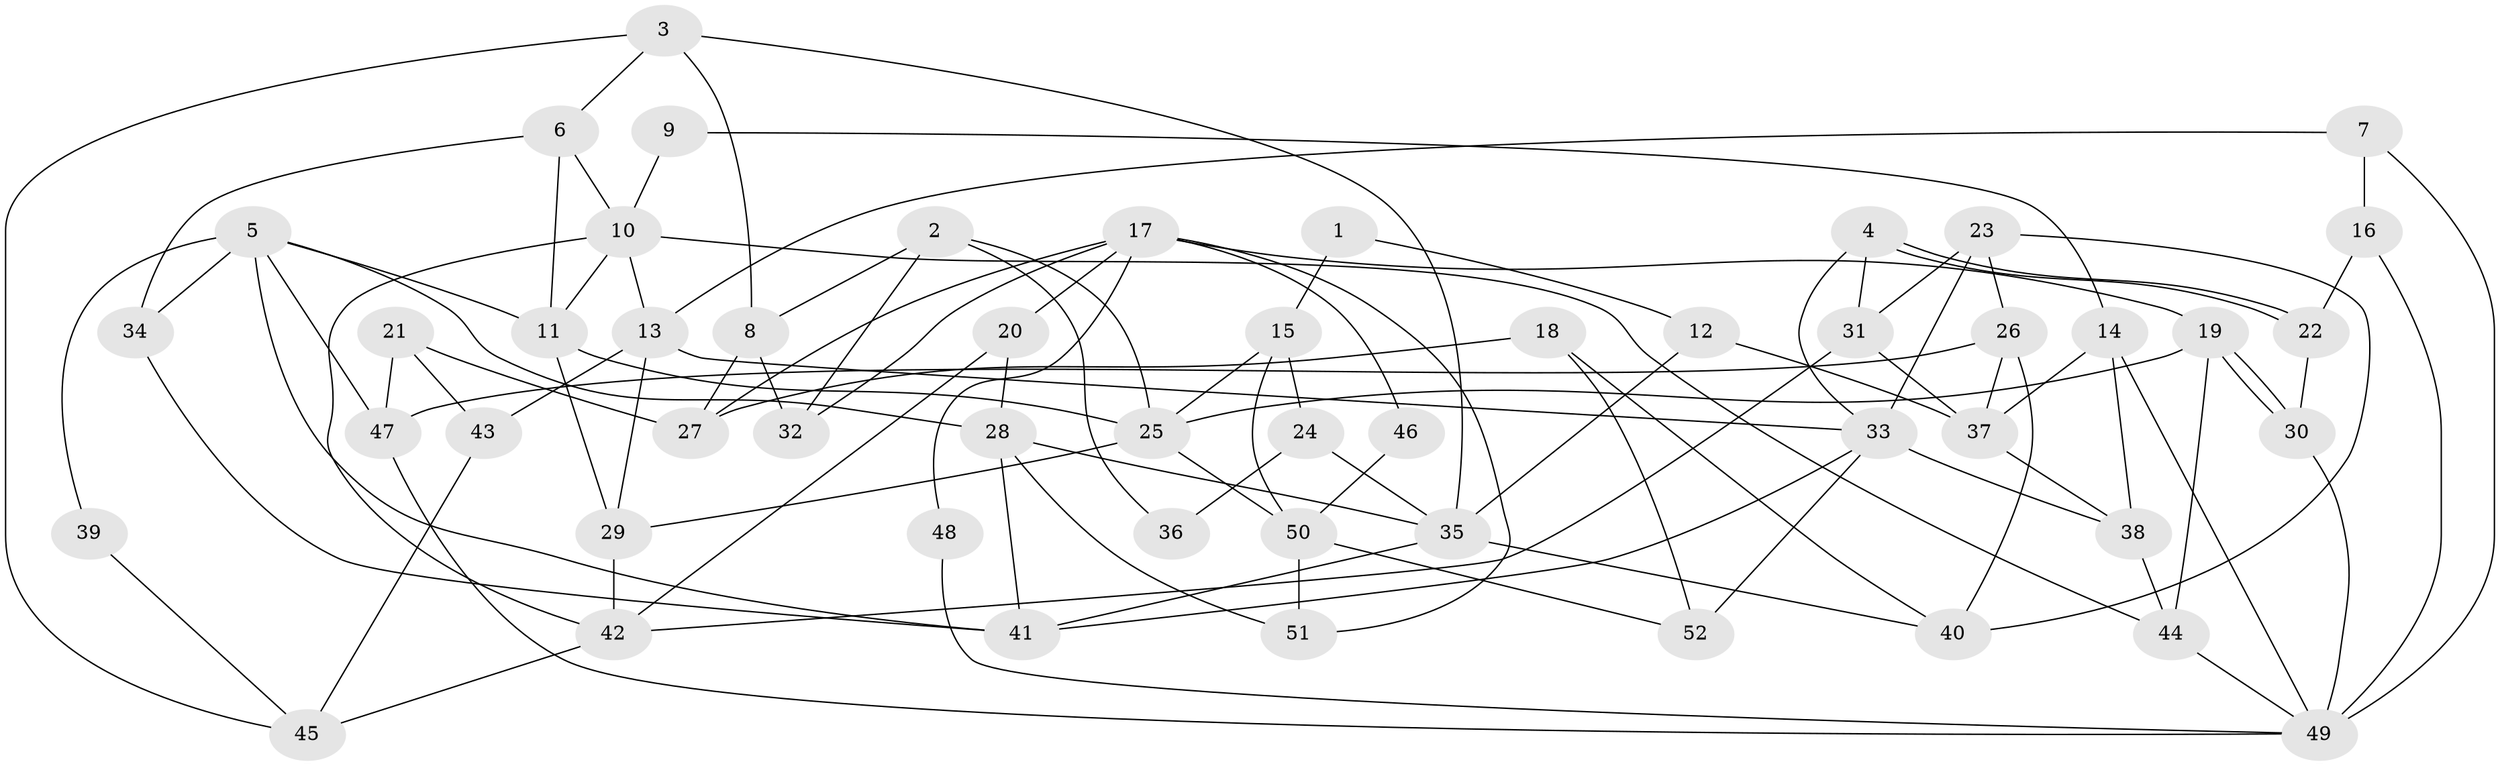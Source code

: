 // coarse degree distribution, {2: 0.13513513513513514, 5: 0.21621621621621623, 4: 0.2972972972972973, 3: 0.16216216216216217, 7: 0.05405405405405406, 6: 0.13513513513513514}
// Generated by graph-tools (version 1.1) at 2025/37/03/04/25 23:37:08]
// undirected, 52 vertices, 104 edges
graph export_dot {
  node [color=gray90,style=filled];
  1;
  2;
  3;
  4;
  5;
  6;
  7;
  8;
  9;
  10;
  11;
  12;
  13;
  14;
  15;
  16;
  17;
  18;
  19;
  20;
  21;
  22;
  23;
  24;
  25;
  26;
  27;
  28;
  29;
  30;
  31;
  32;
  33;
  34;
  35;
  36;
  37;
  38;
  39;
  40;
  41;
  42;
  43;
  44;
  45;
  46;
  47;
  48;
  49;
  50;
  51;
  52;
  1 -- 15;
  1 -- 12;
  2 -- 8;
  2 -- 25;
  2 -- 32;
  2 -- 36;
  3 -- 6;
  3 -- 35;
  3 -- 8;
  3 -- 45;
  4 -- 33;
  4 -- 22;
  4 -- 22;
  4 -- 31;
  5 -- 47;
  5 -- 34;
  5 -- 11;
  5 -- 28;
  5 -- 39;
  5 -- 41;
  6 -- 11;
  6 -- 10;
  6 -- 34;
  7 -- 13;
  7 -- 49;
  7 -- 16;
  8 -- 32;
  8 -- 27;
  9 -- 10;
  9 -- 14;
  10 -- 11;
  10 -- 13;
  10 -- 42;
  10 -- 44;
  11 -- 29;
  11 -- 25;
  12 -- 37;
  12 -- 35;
  13 -- 29;
  13 -- 43;
  13 -- 33;
  14 -- 49;
  14 -- 38;
  14 -- 37;
  15 -- 25;
  15 -- 50;
  15 -- 24;
  16 -- 49;
  16 -- 22;
  17 -- 20;
  17 -- 19;
  17 -- 27;
  17 -- 32;
  17 -- 46;
  17 -- 48;
  17 -- 51;
  18 -- 27;
  18 -- 40;
  18 -- 52;
  19 -- 30;
  19 -- 30;
  19 -- 25;
  19 -- 44;
  20 -- 28;
  20 -- 42;
  21 -- 47;
  21 -- 27;
  21 -- 43;
  22 -- 30;
  23 -- 31;
  23 -- 33;
  23 -- 26;
  23 -- 40;
  24 -- 35;
  24 -- 36;
  25 -- 50;
  25 -- 29;
  26 -- 37;
  26 -- 40;
  26 -- 47;
  28 -- 41;
  28 -- 35;
  28 -- 51;
  29 -- 42;
  30 -- 49;
  31 -- 37;
  31 -- 42;
  33 -- 41;
  33 -- 38;
  33 -- 52;
  34 -- 41;
  35 -- 40;
  35 -- 41;
  37 -- 38;
  38 -- 44;
  39 -- 45;
  42 -- 45;
  43 -- 45;
  44 -- 49;
  46 -- 50;
  47 -- 49;
  48 -- 49;
  50 -- 52;
  50 -- 51;
}
